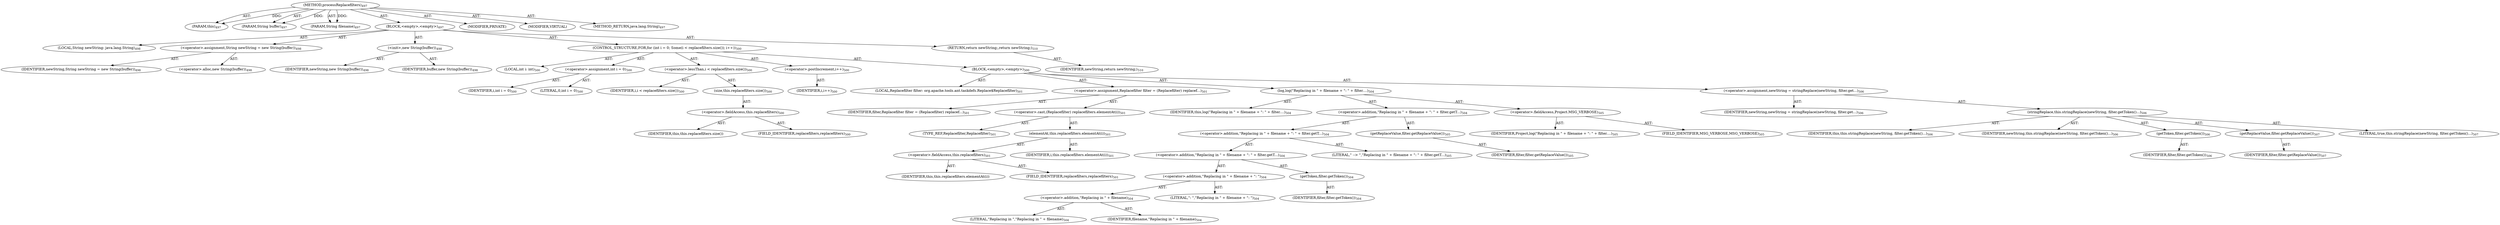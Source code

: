 digraph "processReplacefilters" {  
"111669149713" [label = <(METHOD,processReplacefilters)<SUB>497</SUB>> ]
"115964117003" [label = <(PARAM,this)<SUB>497</SUB>> ]
"115964117024" [label = <(PARAM,String buffer)<SUB>497</SUB>> ]
"115964117025" [label = <(PARAM,String filename)<SUB>497</SUB>> ]
"25769803859" [label = <(BLOCK,&lt;empty&gt;,&lt;empty&gt;)<SUB>497</SUB>> ]
"94489280567" [label = <(LOCAL,String newString: java.lang.String)<SUB>498</SUB>> ]
"30064771460" [label = <(&lt;operator&gt;.assignment,String newString = new String(buffer))<SUB>498</SUB>> ]
"68719477044" [label = <(IDENTIFIER,newString,String newString = new String(buffer))<SUB>498</SUB>> ]
"30064771461" [label = <(&lt;operator&gt;.alloc,new String(buffer))<SUB>498</SUB>> ]
"30064771462" [label = <(&lt;init&gt;,new String(buffer))<SUB>498</SUB>> ]
"68719477045" [label = <(IDENTIFIER,newString,new String(buffer))<SUB>498</SUB>> ]
"68719477046" [label = <(IDENTIFIER,buffer,new String(buffer))<SUB>498</SUB>> ]
"47244640301" [label = <(CONTROL_STRUCTURE,FOR,for (int i = 0; Some(i &lt; replacefilters.size()); i++))<SUB>500</SUB>> ]
"94489280568" [label = <(LOCAL,int i: int)<SUB>500</SUB>> ]
"30064771463" [label = <(&lt;operator&gt;.assignment,int i = 0)<SUB>500</SUB>> ]
"68719477047" [label = <(IDENTIFIER,i,int i = 0)<SUB>500</SUB>> ]
"90194313308" [label = <(LITERAL,0,int i = 0)<SUB>500</SUB>> ]
"30064771464" [label = <(&lt;operator&gt;.lessThan,i &lt; replacefilters.size())<SUB>500</SUB>> ]
"68719477048" [label = <(IDENTIFIER,i,i &lt; replacefilters.size())<SUB>500</SUB>> ]
"30064771465" [label = <(size,this.replacefilters.size())<SUB>500</SUB>> ]
"30064771466" [label = <(&lt;operator&gt;.fieldAccess,this.replacefilters)<SUB>500</SUB>> ]
"68719477049" [label = <(IDENTIFIER,this,this.replacefilters.size())> ]
"55834574934" [label = <(FIELD_IDENTIFIER,replacefilters,replacefilters)<SUB>500</SUB>> ]
"30064771467" [label = <(&lt;operator&gt;.postIncrement,i++)<SUB>500</SUB>> ]
"68719477050" [label = <(IDENTIFIER,i,i++)<SUB>500</SUB>> ]
"25769803860" [label = <(BLOCK,&lt;empty&gt;,&lt;empty&gt;)<SUB>500</SUB>> ]
"94489280569" [label = <(LOCAL,Replacefilter filter: org.apache.tools.ant.taskdefs.Replace$Replacefilter)<SUB>501</SUB>> ]
"30064771468" [label = <(&lt;operator&gt;.assignment,Replacefilter filter = (Replacefilter) replacef...)<SUB>501</SUB>> ]
"68719477051" [label = <(IDENTIFIER,filter,Replacefilter filter = (Replacefilter) replacef...)<SUB>501</SUB>> ]
"30064771469" [label = <(&lt;operator&gt;.cast,(Replacefilter) replacefilters.elementAt(i))<SUB>501</SUB>> ]
"180388626435" [label = <(TYPE_REF,Replacefilter,Replacefilter)<SUB>501</SUB>> ]
"30064771470" [label = <(elementAt,this.replacefilters.elementAt(i))<SUB>501</SUB>> ]
"30064771471" [label = <(&lt;operator&gt;.fieldAccess,this.replacefilters)<SUB>501</SUB>> ]
"68719477052" [label = <(IDENTIFIER,this,this.replacefilters.elementAt(i))> ]
"55834574935" [label = <(FIELD_IDENTIFIER,replacefilters,replacefilters)<SUB>501</SUB>> ]
"68719477053" [label = <(IDENTIFIER,i,this.replacefilters.elementAt(i))<SUB>501</SUB>> ]
"30064771472" [label = <(log,log(&quot;Replacing in &quot; + filename + &quot;: &quot; + filter....)<SUB>504</SUB>> ]
"68719476766" [label = <(IDENTIFIER,this,log(&quot;Replacing in &quot; + filename + &quot;: &quot; + filter....)<SUB>504</SUB>> ]
"30064771473" [label = <(&lt;operator&gt;.addition,&quot;Replacing in &quot; + filename + &quot;: &quot; + filter.getT...)<SUB>504</SUB>> ]
"30064771474" [label = <(&lt;operator&gt;.addition,&quot;Replacing in &quot; + filename + &quot;: &quot; + filter.getT...)<SUB>504</SUB>> ]
"30064771475" [label = <(&lt;operator&gt;.addition,&quot;Replacing in &quot; + filename + &quot;: &quot; + filter.getT...)<SUB>504</SUB>> ]
"30064771476" [label = <(&lt;operator&gt;.addition,&quot;Replacing in &quot; + filename + &quot;: &quot;)<SUB>504</SUB>> ]
"30064771477" [label = <(&lt;operator&gt;.addition,&quot;Replacing in &quot; + filename)<SUB>504</SUB>> ]
"90194313309" [label = <(LITERAL,&quot;Replacing in &quot;,&quot;Replacing in &quot; + filename)<SUB>504</SUB>> ]
"68719477054" [label = <(IDENTIFIER,filename,&quot;Replacing in &quot; + filename)<SUB>504</SUB>> ]
"90194313310" [label = <(LITERAL,&quot;: &quot;,&quot;Replacing in &quot; + filename + &quot;: &quot;)<SUB>504</SUB>> ]
"30064771478" [label = <(getToken,filter.getToken())<SUB>504</SUB>> ]
"68719477055" [label = <(IDENTIFIER,filter,filter.getToken())<SUB>504</SUB>> ]
"90194313311" [label = <(LITERAL,&quot; --&gt; &quot;,&quot;Replacing in &quot; + filename + &quot;: &quot; + filter.getT...)<SUB>505</SUB>> ]
"30064771479" [label = <(getReplaceValue,filter.getReplaceValue())<SUB>505</SUB>> ]
"68719477056" [label = <(IDENTIFIER,filter,filter.getReplaceValue())<SUB>505</SUB>> ]
"30064771480" [label = <(&lt;operator&gt;.fieldAccess,Project.MSG_VERBOSE)<SUB>505</SUB>> ]
"68719477057" [label = <(IDENTIFIER,Project,log(&quot;Replacing in &quot; + filename + &quot;: &quot; + filter....)<SUB>505</SUB>> ]
"55834574936" [label = <(FIELD_IDENTIFIER,MSG_VERBOSE,MSG_VERBOSE)<SUB>505</SUB>> ]
"30064771481" [label = <(&lt;operator&gt;.assignment,newString = stringReplace(newString, filter.get...)<SUB>506</SUB>> ]
"68719477058" [label = <(IDENTIFIER,newString,newString = stringReplace(newString, filter.get...)<SUB>506</SUB>> ]
"30064771482" [label = <(stringReplace,this.stringReplace(newString, filter.getToken()...)<SUB>506</SUB>> ]
"68719476767" [label = <(IDENTIFIER,this,this.stringReplace(newString, filter.getToken()...)<SUB>506</SUB>> ]
"68719477059" [label = <(IDENTIFIER,newString,this.stringReplace(newString, filter.getToken()...)<SUB>506</SUB>> ]
"30064771483" [label = <(getToken,filter.getToken())<SUB>506</SUB>> ]
"68719477060" [label = <(IDENTIFIER,filter,filter.getToken())<SUB>506</SUB>> ]
"30064771484" [label = <(getReplaceValue,filter.getReplaceValue())<SUB>507</SUB>> ]
"68719477061" [label = <(IDENTIFIER,filter,filter.getReplaceValue())<SUB>507</SUB>> ]
"90194313312" [label = <(LITERAL,true,this.stringReplace(newString, filter.getToken()...)<SUB>507</SUB>> ]
"146028888073" [label = <(RETURN,return newString;,return newString;)<SUB>510</SUB>> ]
"68719477062" [label = <(IDENTIFIER,newString,return newString;)<SUB>510</SUB>> ]
"133143986229" [label = <(MODIFIER,PRIVATE)> ]
"133143986230" [label = <(MODIFIER,VIRTUAL)> ]
"128849018897" [label = <(METHOD_RETURN,java.lang.String)<SUB>497</SUB>> ]
  "111669149713" -> "115964117003"  [ label = "AST: "] 
  "111669149713" -> "115964117024"  [ label = "AST: "] 
  "111669149713" -> "115964117025"  [ label = "AST: "] 
  "111669149713" -> "25769803859"  [ label = "AST: "] 
  "111669149713" -> "133143986229"  [ label = "AST: "] 
  "111669149713" -> "133143986230"  [ label = "AST: "] 
  "111669149713" -> "128849018897"  [ label = "AST: "] 
  "25769803859" -> "94489280567"  [ label = "AST: "] 
  "25769803859" -> "30064771460"  [ label = "AST: "] 
  "25769803859" -> "30064771462"  [ label = "AST: "] 
  "25769803859" -> "47244640301"  [ label = "AST: "] 
  "25769803859" -> "146028888073"  [ label = "AST: "] 
  "30064771460" -> "68719477044"  [ label = "AST: "] 
  "30064771460" -> "30064771461"  [ label = "AST: "] 
  "30064771462" -> "68719477045"  [ label = "AST: "] 
  "30064771462" -> "68719477046"  [ label = "AST: "] 
  "47244640301" -> "94489280568"  [ label = "AST: "] 
  "47244640301" -> "30064771463"  [ label = "AST: "] 
  "47244640301" -> "30064771464"  [ label = "AST: "] 
  "47244640301" -> "30064771467"  [ label = "AST: "] 
  "47244640301" -> "25769803860"  [ label = "AST: "] 
  "30064771463" -> "68719477047"  [ label = "AST: "] 
  "30064771463" -> "90194313308"  [ label = "AST: "] 
  "30064771464" -> "68719477048"  [ label = "AST: "] 
  "30064771464" -> "30064771465"  [ label = "AST: "] 
  "30064771465" -> "30064771466"  [ label = "AST: "] 
  "30064771466" -> "68719477049"  [ label = "AST: "] 
  "30064771466" -> "55834574934"  [ label = "AST: "] 
  "30064771467" -> "68719477050"  [ label = "AST: "] 
  "25769803860" -> "94489280569"  [ label = "AST: "] 
  "25769803860" -> "30064771468"  [ label = "AST: "] 
  "25769803860" -> "30064771472"  [ label = "AST: "] 
  "25769803860" -> "30064771481"  [ label = "AST: "] 
  "30064771468" -> "68719477051"  [ label = "AST: "] 
  "30064771468" -> "30064771469"  [ label = "AST: "] 
  "30064771469" -> "180388626435"  [ label = "AST: "] 
  "30064771469" -> "30064771470"  [ label = "AST: "] 
  "30064771470" -> "30064771471"  [ label = "AST: "] 
  "30064771470" -> "68719477053"  [ label = "AST: "] 
  "30064771471" -> "68719477052"  [ label = "AST: "] 
  "30064771471" -> "55834574935"  [ label = "AST: "] 
  "30064771472" -> "68719476766"  [ label = "AST: "] 
  "30064771472" -> "30064771473"  [ label = "AST: "] 
  "30064771472" -> "30064771480"  [ label = "AST: "] 
  "30064771473" -> "30064771474"  [ label = "AST: "] 
  "30064771473" -> "30064771479"  [ label = "AST: "] 
  "30064771474" -> "30064771475"  [ label = "AST: "] 
  "30064771474" -> "90194313311"  [ label = "AST: "] 
  "30064771475" -> "30064771476"  [ label = "AST: "] 
  "30064771475" -> "30064771478"  [ label = "AST: "] 
  "30064771476" -> "30064771477"  [ label = "AST: "] 
  "30064771476" -> "90194313310"  [ label = "AST: "] 
  "30064771477" -> "90194313309"  [ label = "AST: "] 
  "30064771477" -> "68719477054"  [ label = "AST: "] 
  "30064771478" -> "68719477055"  [ label = "AST: "] 
  "30064771479" -> "68719477056"  [ label = "AST: "] 
  "30064771480" -> "68719477057"  [ label = "AST: "] 
  "30064771480" -> "55834574936"  [ label = "AST: "] 
  "30064771481" -> "68719477058"  [ label = "AST: "] 
  "30064771481" -> "30064771482"  [ label = "AST: "] 
  "30064771482" -> "68719476767"  [ label = "AST: "] 
  "30064771482" -> "68719477059"  [ label = "AST: "] 
  "30064771482" -> "30064771483"  [ label = "AST: "] 
  "30064771482" -> "30064771484"  [ label = "AST: "] 
  "30064771482" -> "90194313312"  [ label = "AST: "] 
  "30064771483" -> "68719477060"  [ label = "AST: "] 
  "30064771484" -> "68719477061"  [ label = "AST: "] 
  "146028888073" -> "68719477062"  [ label = "AST: "] 
  "111669149713" -> "115964117003"  [ label = "DDG: "] 
  "111669149713" -> "115964117024"  [ label = "DDG: "] 
  "111669149713" -> "115964117025"  [ label = "DDG: "] 
}
